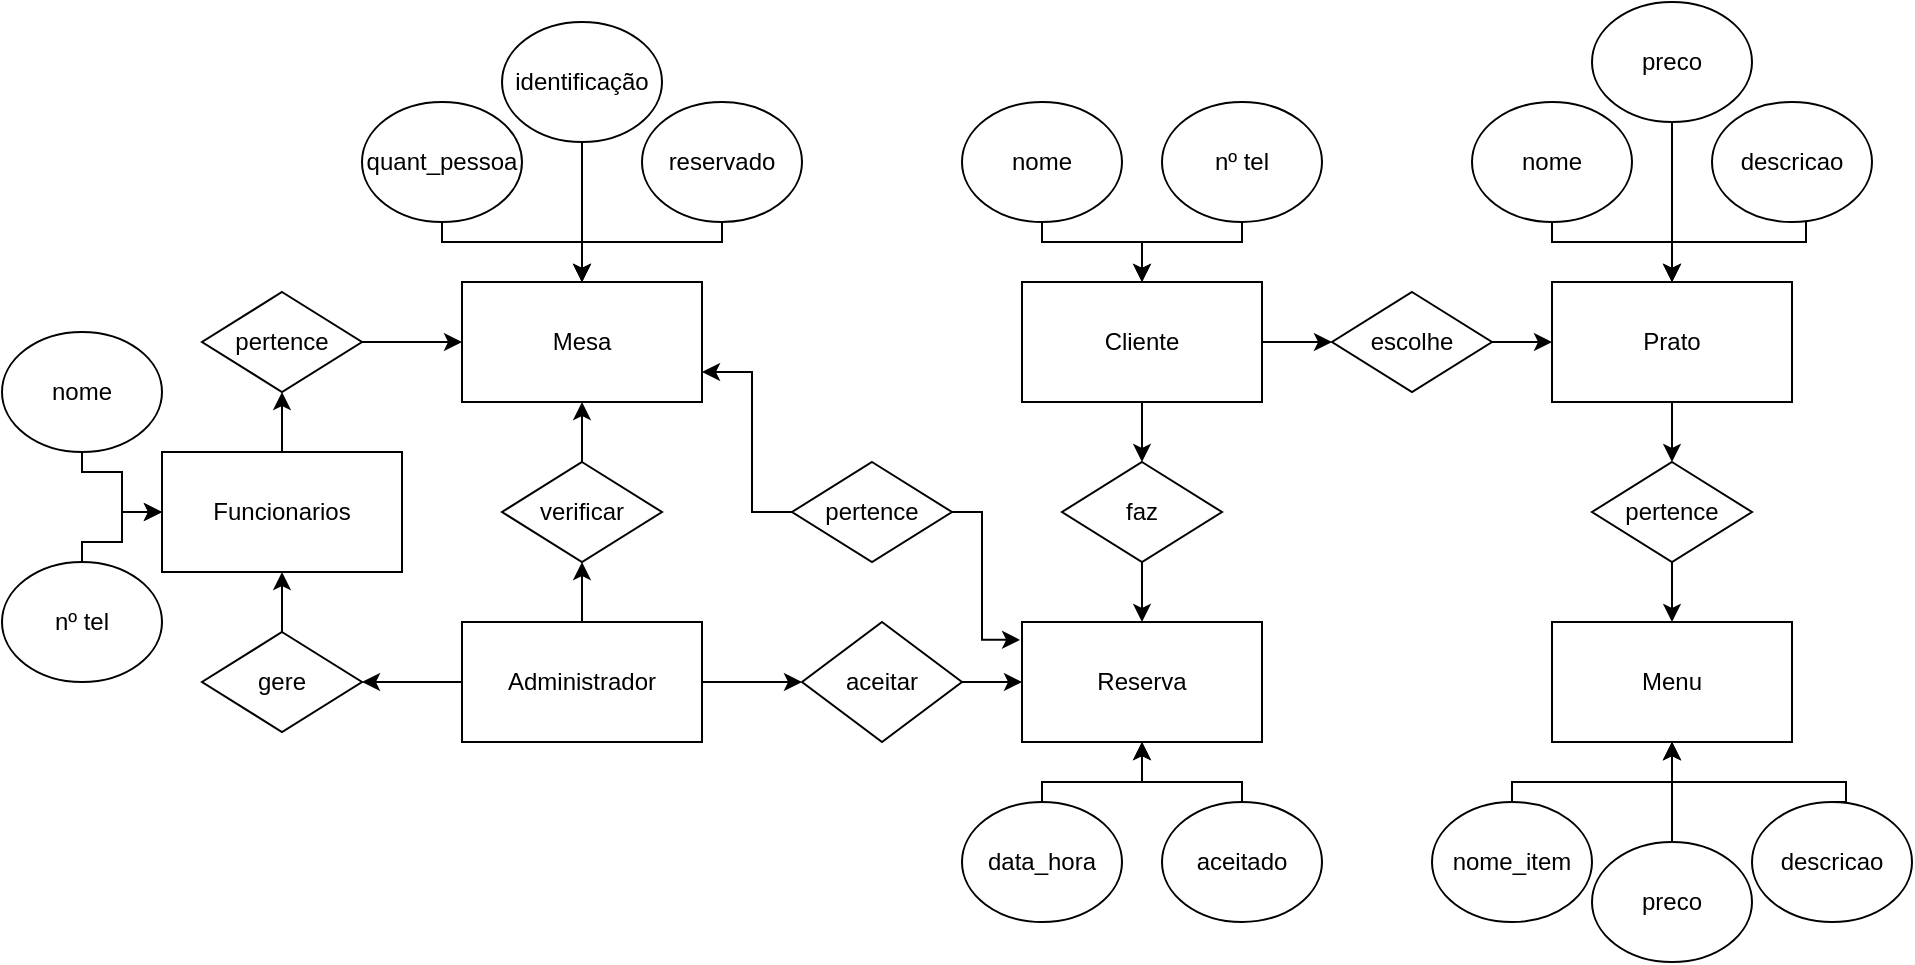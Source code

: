 <mxfile version="23.0.2" type="device">
  <diagram name="Página-1" id="G5Ln0D2b9vEsbkWDzeTY">
    <mxGraphModel dx="1984" dy="728" grid="1" gridSize="10" guides="1" tooltips="1" connect="1" arrows="1" fold="1" page="1" pageScale="1" pageWidth="827" pageHeight="1169" math="0" shadow="0">
      <root>
        <mxCell id="0" />
        <mxCell id="1" parent="0" />
        <mxCell id="VKCqac1NkRgXkJCxuq_p-1" value="&lt;div&gt;Mesa&lt;/div&gt;" style="rounded=0;whiteSpace=wrap;html=1;" vertex="1" parent="1">
          <mxGeometry x="115" y="210" width="120" height="60" as="geometry" />
        </mxCell>
        <mxCell id="VKCqac1NkRgXkJCxuq_p-2" style="edgeStyle=orthogonalEdgeStyle;rounded=0;orthogonalLoop=1;jettySize=auto;html=1;exitX=0.5;exitY=1;exitDx=0;exitDy=0;" edge="1" parent="1" source="VKCqac1NkRgXkJCxuq_p-3">
          <mxGeometry relative="1" as="geometry">
            <mxPoint x="175" y="210" as="targetPoint" />
            <Array as="points">
              <mxPoint x="245" y="190" />
              <mxPoint x="175" y="190" />
            </Array>
          </mxGeometry>
        </mxCell>
        <mxCell id="VKCqac1NkRgXkJCxuq_p-3" value="reservado" style="ellipse;whiteSpace=wrap;html=1;" vertex="1" parent="1">
          <mxGeometry x="205" y="120" width="80" height="60" as="geometry" />
        </mxCell>
        <mxCell id="VKCqac1NkRgXkJCxuq_p-4" style="edgeStyle=orthogonalEdgeStyle;rounded=0;orthogonalLoop=1;jettySize=auto;html=1;exitX=0.5;exitY=1;exitDx=0;exitDy=0;entryX=0.5;entryY=0;entryDx=0;entryDy=0;" edge="1" parent="1" source="VKCqac1NkRgXkJCxuq_p-5" target="VKCqac1NkRgXkJCxuq_p-1">
          <mxGeometry relative="1" as="geometry">
            <Array as="points">
              <mxPoint x="105" y="190" />
              <mxPoint x="175" y="190" />
            </Array>
          </mxGeometry>
        </mxCell>
        <mxCell id="VKCqac1NkRgXkJCxuq_p-5" value="quant_pessoa" style="ellipse;whiteSpace=wrap;html=1;" vertex="1" parent="1">
          <mxGeometry x="65" y="120" width="80" height="60" as="geometry" />
        </mxCell>
        <mxCell id="VKCqac1NkRgXkJCxuq_p-6" style="edgeStyle=orthogonalEdgeStyle;rounded=0;orthogonalLoop=1;jettySize=auto;html=1;entryX=0.5;entryY=0;entryDx=0;entryDy=0;" edge="1" parent="1" source="VKCqac1NkRgXkJCxuq_p-7" target="VKCqac1NkRgXkJCxuq_p-27">
          <mxGeometry relative="1" as="geometry" />
        </mxCell>
        <mxCell id="VKCqac1NkRgXkJCxuq_p-89" style="edgeStyle=orthogonalEdgeStyle;rounded=0;orthogonalLoop=1;jettySize=auto;html=1;entryX=0;entryY=0.5;entryDx=0;entryDy=0;" edge="1" parent="1" source="VKCqac1NkRgXkJCxuq_p-7" target="VKCqac1NkRgXkJCxuq_p-88">
          <mxGeometry relative="1" as="geometry" />
        </mxCell>
        <mxCell id="VKCqac1NkRgXkJCxuq_p-7" value="Cliente" style="rounded=0;whiteSpace=wrap;html=1;" vertex="1" parent="1">
          <mxGeometry x="395" y="210" width="120" height="60" as="geometry" />
        </mxCell>
        <mxCell id="VKCqac1NkRgXkJCxuq_p-8" style="edgeStyle=orthogonalEdgeStyle;rounded=0;orthogonalLoop=1;jettySize=auto;html=1;entryX=0.5;entryY=0;entryDx=0;entryDy=0;" edge="1" parent="1" source="VKCqac1NkRgXkJCxuq_p-9" target="VKCqac1NkRgXkJCxuq_p-7">
          <mxGeometry relative="1" as="geometry">
            <Array as="points">
              <mxPoint x="405" y="190" />
              <mxPoint x="455" y="190" />
            </Array>
          </mxGeometry>
        </mxCell>
        <mxCell id="VKCqac1NkRgXkJCxuq_p-9" value="nome" style="ellipse;whiteSpace=wrap;html=1;" vertex="1" parent="1">
          <mxGeometry x="365" y="120" width="80" height="60" as="geometry" />
        </mxCell>
        <mxCell id="VKCqac1NkRgXkJCxuq_p-10" style="edgeStyle=orthogonalEdgeStyle;rounded=0;orthogonalLoop=1;jettySize=auto;html=1;entryX=0.5;entryY=0;entryDx=0;entryDy=0;" edge="1" parent="1" source="VKCqac1NkRgXkJCxuq_p-11" target="VKCqac1NkRgXkJCxuq_p-7">
          <mxGeometry relative="1" as="geometry">
            <Array as="points">
              <mxPoint x="505" y="190" />
              <mxPoint x="455" y="190" />
            </Array>
          </mxGeometry>
        </mxCell>
        <mxCell id="VKCqac1NkRgXkJCxuq_p-11" value="nº tel" style="ellipse;whiteSpace=wrap;html=1;" vertex="1" parent="1">
          <mxGeometry x="465" y="120" width="80" height="60" as="geometry" />
        </mxCell>
        <mxCell id="VKCqac1NkRgXkJCxuq_p-12" style="edgeStyle=orthogonalEdgeStyle;rounded=0;orthogonalLoop=1;jettySize=auto;html=1;" edge="1" parent="1" source="VKCqac1NkRgXkJCxuq_p-13">
          <mxGeometry relative="1" as="geometry">
            <mxPoint x="175" y="210" as="targetPoint" />
          </mxGeometry>
        </mxCell>
        <mxCell id="VKCqac1NkRgXkJCxuq_p-13" value="identificação" style="ellipse;whiteSpace=wrap;html=1;" vertex="1" parent="1">
          <mxGeometry x="135" y="80" width="80" height="60" as="geometry" />
        </mxCell>
        <mxCell id="VKCqac1NkRgXkJCxuq_p-14" value="Reserva" style="rounded=0;whiteSpace=wrap;html=1;" vertex="1" parent="1">
          <mxGeometry x="395" y="380" width="120" height="60" as="geometry" />
        </mxCell>
        <mxCell id="VKCqac1NkRgXkJCxuq_p-15" style="edgeStyle=orthogonalEdgeStyle;rounded=0;orthogonalLoop=1;jettySize=auto;html=1;" edge="1" parent="1" source="VKCqac1NkRgXkJCxuq_p-16" target="VKCqac1NkRgXkJCxuq_p-14">
          <mxGeometry relative="1" as="geometry">
            <Array as="points">
              <mxPoint x="405" y="460" />
              <mxPoint x="455" y="460" />
            </Array>
          </mxGeometry>
        </mxCell>
        <mxCell id="VKCqac1NkRgXkJCxuq_p-16" value="data_hora" style="ellipse;whiteSpace=wrap;html=1;" vertex="1" parent="1">
          <mxGeometry x="365" y="470" width="80" height="60" as="geometry" />
        </mxCell>
        <mxCell id="VKCqac1NkRgXkJCxuq_p-17" style="edgeStyle=orthogonalEdgeStyle;rounded=0;orthogonalLoop=1;jettySize=auto;html=1;entryX=0.5;entryY=1;entryDx=0;entryDy=0;" edge="1" parent="1" source="VKCqac1NkRgXkJCxuq_p-18" target="VKCqac1NkRgXkJCxuq_p-14">
          <mxGeometry relative="1" as="geometry">
            <Array as="points">
              <mxPoint x="505" y="460" />
              <mxPoint x="455" y="460" />
            </Array>
          </mxGeometry>
        </mxCell>
        <mxCell id="VKCqac1NkRgXkJCxuq_p-18" value="aceitado" style="ellipse;whiteSpace=wrap;html=1;" vertex="1" parent="1">
          <mxGeometry x="465" y="470" width="80" height="60" as="geometry" />
        </mxCell>
        <mxCell id="VKCqac1NkRgXkJCxuq_p-19" style="edgeStyle=orthogonalEdgeStyle;rounded=0;orthogonalLoop=1;jettySize=auto;html=1;entryX=0;entryY=0.5;entryDx=0;entryDy=0;" edge="1" parent="1" source="VKCqac1NkRgXkJCxuq_p-21" target="VKCqac1NkRgXkJCxuq_p-23">
          <mxGeometry relative="1" as="geometry" />
        </mxCell>
        <mxCell id="VKCqac1NkRgXkJCxuq_p-20" style="edgeStyle=orthogonalEdgeStyle;rounded=0;orthogonalLoop=1;jettySize=auto;html=1;entryX=0.5;entryY=1;entryDx=0;entryDy=0;" edge="1" parent="1" source="VKCqac1NkRgXkJCxuq_p-21" target="VKCqac1NkRgXkJCxuq_p-25">
          <mxGeometry relative="1" as="geometry" />
        </mxCell>
        <mxCell id="VKCqac1NkRgXkJCxuq_p-105" style="edgeStyle=orthogonalEdgeStyle;rounded=0;orthogonalLoop=1;jettySize=auto;html=1;entryX=1;entryY=0.5;entryDx=0;entryDy=0;" edge="1" parent="1" source="VKCqac1NkRgXkJCxuq_p-21" target="VKCqac1NkRgXkJCxuq_p-104">
          <mxGeometry relative="1" as="geometry" />
        </mxCell>
        <mxCell id="VKCqac1NkRgXkJCxuq_p-21" value="Administrador" style="rounded=0;whiteSpace=wrap;html=1;" vertex="1" parent="1">
          <mxGeometry x="115" y="380" width="120" height="60" as="geometry" />
        </mxCell>
        <mxCell id="VKCqac1NkRgXkJCxuq_p-22" style="edgeStyle=orthogonalEdgeStyle;rounded=0;orthogonalLoop=1;jettySize=auto;html=1;entryX=0;entryY=0.5;entryDx=0;entryDy=0;" edge="1" parent="1" source="VKCqac1NkRgXkJCxuq_p-23" target="VKCqac1NkRgXkJCxuq_p-14">
          <mxGeometry relative="1" as="geometry" />
        </mxCell>
        <mxCell id="VKCqac1NkRgXkJCxuq_p-23" value="aceitar" style="rhombus;whiteSpace=wrap;html=1;" vertex="1" parent="1">
          <mxGeometry x="285" y="380" width="80" height="60" as="geometry" />
        </mxCell>
        <mxCell id="VKCqac1NkRgXkJCxuq_p-24" style="edgeStyle=orthogonalEdgeStyle;rounded=0;orthogonalLoop=1;jettySize=auto;html=1;entryX=0.5;entryY=1;entryDx=0;entryDy=0;" edge="1" parent="1" source="VKCqac1NkRgXkJCxuq_p-25" target="VKCqac1NkRgXkJCxuq_p-1">
          <mxGeometry relative="1" as="geometry" />
        </mxCell>
        <mxCell id="VKCqac1NkRgXkJCxuq_p-25" value="verificar" style="rhombus;whiteSpace=wrap;html=1;" vertex="1" parent="1">
          <mxGeometry x="135" y="300" width="80" height="50" as="geometry" />
        </mxCell>
        <mxCell id="VKCqac1NkRgXkJCxuq_p-26" style="edgeStyle=orthogonalEdgeStyle;rounded=0;orthogonalLoop=1;jettySize=auto;html=1;entryX=0.5;entryY=0;entryDx=0;entryDy=0;" edge="1" parent="1" source="VKCqac1NkRgXkJCxuq_p-27" target="VKCqac1NkRgXkJCxuq_p-14">
          <mxGeometry relative="1" as="geometry" />
        </mxCell>
        <mxCell id="VKCqac1NkRgXkJCxuq_p-27" value="faz" style="rhombus;whiteSpace=wrap;html=1;" vertex="1" parent="1">
          <mxGeometry x="415" y="300" width="80" height="50" as="geometry" />
        </mxCell>
        <mxCell id="VKCqac1NkRgXkJCxuq_p-28" style="edgeStyle=orthogonalEdgeStyle;rounded=0;orthogonalLoop=1;jettySize=auto;html=1;entryX=-0.008;entryY=0.149;entryDx=0;entryDy=0;entryPerimeter=0;exitX=1;exitY=0.5;exitDx=0;exitDy=0;" edge="1" parent="1" source="VKCqac1NkRgXkJCxuq_p-30" target="VKCqac1NkRgXkJCxuq_p-14">
          <mxGeometry relative="1" as="geometry">
            <Array as="points">
              <mxPoint x="375" y="325" />
              <mxPoint x="375" y="389" />
            </Array>
          </mxGeometry>
        </mxCell>
        <mxCell id="VKCqac1NkRgXkJCxuq_p-29" style="edgeStyle=orthogonalEdgeStyle;rounded=0;orthogonalLoop=1;jettySize=auto;html=1;entryX=1;entryY=0.75;entryDx=0;entryDy=0;" edge="1" parent="1" source="VKCqac1NkRgXkJCxuq_p-30" target="VKCqac1NkRgXkJCxuq_p-1">
          <mxGeometry relative="1" as="geometry">
            <Array as="points">
              <mxPoint x="260" y="325" />
              <mxPoint x="260" y="255" />
            </Array>
          </mxGeometry>
        </mxCell>
        <mxCell id="VKCqac1NkRgXkJCxuq_p-30" value="pertence" style="rhombus;whiteSpace=wrap;html=1;" vertex="1" parent="1">
          <mxGeometry x="280" y="300" width="80" height="50" as="geometry" />
        </mxCell>
        <mxCell id="VKCqac1NkRgXkJCxuq_p-31" value="Menu" style="rounded=0;whiteSpace=wrap;html=1;" vertex="1" parent="1">
          <mxGeometry x="660" y="380" width="120" height="60" as="geometry" />
        </mxCell>
        <mxCell id="VKCqac1NkRgXkJCxuq_p-77" style="edgeStyle=orthogonalEdgeStyle;rounded=0;orthogonalLoop=1;jettySize=auto;html=1;entryX=0.5;entryY=1;entryDx=0;entryDy=0;exitX=0.5;exitY=0;exitDx=0;exitDy=0;" edge="1" parent="1" source="VKCqac1NkRgXkJCxuq_p-33" target="VKCqac1NkRgXkJCxuq_p-31">
          <mxGeometry relative="1" as="geometry">
            <Array as="points">
              <mxPoint x="640" y="460" />
              <mxPoint x="720" y="460" />
            </Array>
          </mxGeometry>
        </mxCell>
        <mxCell id="VKCqac1NkRgXkJCxuq_p-33" value="nome_item" style="ellipse;whiteSpace=wrap;html=1;" vertex="1" parent="1">
          <mxGeometry x="600" y="470" width="80" height="60" as="geometry" />
        </mxCell>
        <mxCell id="VKCqac1NkRgXkJCxuq_p-78" style="edgeStyle=orthogonalEdgeStyle;rounded=0;orthogonalLoop=1;jettySize=auto;html=1;entryX=0.5;entryY=1;entryDx=0;entryDy=0;exitX=0.5;exitY=0;exitDx=0;exitDy=0;" edge="1" parent="1" source="VKCqac1NkRgXkJCxuq_p-36" target="VKCqac1NkRgXkJCxuq_p-31">
          <mxGeometry relative="1" as="geometry">
            <Array as="points">
              <mxPoint x="807" y="460" />
              <mxPoint x="720" y="460" />
            </Array>
          </mxGeometry>
        </mxCell>
        <mxCell id="VKCqac1NkRgXkJCxuq_p-36" value="descricao" style="ellipse;whiteSpace=wrap;html=1;" vertex="1" parent="1">
          <mxGeometry x="760" y="470" width="80" height="60" as="geometry" />
        </mxCell>
        <mxCell id="VKCqac1NkRgXkJCxuq_p-79" style="edgeStyle=orthogonalEdgeStyle;rounded=0;orthogonalLoop=1;jettySize=auto;html=1;entryX=0.5;entryY=1;entryDx=0;entryDy=0;" edge="1" parent="1" source="VKCqac1NkRgXkJCxuq_p-38" target="VKCqac1NkRgXkJCxuq_p-31">
          <mxGeometry relative="1" as="geometry" />
        </mxCell>
        <mxCell id="VKCqac1NkRgXkJCxuq_p-38" value="preco" style="ellipse;whiteSpace=wrap;html=1;" vertex="1" parent="1">
          <mxGeometry x="680" y="490" width="80" height="60" as="geometry" />
        </mxCell>
        <mxCell id="VKCqac1NkRgXkJCxuq_p-102" style="edgeStyle=orthogonalEdgeStyle;rounded=0;orthogonalLoop=1;jettySize=auto;html=1;entryX=0.5;entryY=1;entryDx=0;entryDy=0;" edge="1" parent="1" source="VKCqac1NkRgXkJCxuq_p-40" target="VKCqac1NkRgXkJCxuq_p-101">
          <mxGeometry relative="1" as="geometry" />
        </mxCell>
        <mxCell id="VKCqac1NkRgXkJCxuq_p-40" value="Funcionarios" style="rounded=0;whiteSpace=wrap;html=1;" vertex="1" parent="1">
          <mxGeometry x="-35" y="295" width="120" height="60" as="geometry" />
        </mxCell>
        <mxCell id="VKCqac1NkRgXkJCxuq_p-95" style="edgeStyle=orthogonalEdgeStyle;rounded=0;orthogonalLoop=1;jettySize=auto;html=1;entryX=0;entryY=0.5;entryDx=0;entryDy=0;exitX=0.5;exitY=1;exitDx=0;exitDy=0;" edge="1" parent="1" source="VKCqac1NkRgXkJCxuq_p-41" target="VKCqac1NkRgXkJCxuq_p-40">
          <mxGeometry relative="1" as="geometry">
            <Array as="points">
              <mxPoint x="-75" y="305" />
              <mxPoint x="-55" y="305" />
              <mxPoint x="-55" y="325" />
            </Array>
          </mxGeometry>
        </mxCell>
        <mxCell id="VKCqac1NkRgXkJCxuq_p-41" value="nome" style="ellipse;whiteSpace=wrap;html=1;" vertex="1" parent="1">
          <mxGeometry x="-115" y="235" width="80" height="60" as="geometry" />
        </mxCell>
        <mxCell id="VKCqac1NkRgXkJCxuq_p-96" style="edgeStyle=orthogonalEdgeStyle;rounded=0;orthogonalLoop=1;jettySize=auto;html=1;entryX=0;entryY=0.5;entryDx=0;entryDy=0;exitX=0.5;exitY=0;exitDx=0;exitDy=0;" edge="1" parent="1" source="VKCqac1NkRgXkJCxuq_p-45" target="VKCqac1NkRgXkJCxuq_p-40">
          <mxGeometry relative="1" as="geometry">
            <Array as="points">
              <mxPoint x="-75" y="340" />
              <mxPoint x="-55" y="340" />
              <mxPoint x="-55" y="325" />
            </Array>
          </mxGeometry>
        </mxCell>
        <mxCell id="VKCqac1NkRgXkJCxuq_p-45" value="nº tel" style="ellipse;whiteSpace=wrap;html=1;" vertex="1" parent="1">
          <mxGeometry x="-115" y="350" width="80" height="60" as="geometry" />
        </mxCell>
        <mxCell id="VKCqac1NkRgXkJCxuq_p-85" style="edgeStyle=orthogonalEdgeStyle;rounded=0;orthogonalLoop=1;jettySize=auto;html=1;entryX=0.5;entryY=0;entryDx=0;entryDy=0;" edge="1" parent="1" source="VKCqac1NkRgXkJCxuq_p-54" target="VKCqac1NkRgXkJCxuq_p-84">
          <mxGeometry relative="1" as="geometry" />
        </mxCell>
        <mxCell id="VKCqac1NkRgXkJCxuq_p-54" value="Prato" style="rounded=0;whiteSpace=wrap;html=1;" vertex="1" parent="1">
          <mxGeometry x="660" y="210" width="120" height="60" as="geometry" />
        </mxCell>
        <mxCell id="VKCqac1NkRgXkJCxuq_p-86" style="edgeStyle=orthogonalEdgeStyle;rounded=0;orthogonalLoop=1;jettySize=auto;html=1;entryX=0.5;entryY=0;entryDx=0;entryDy=0;" edge="1" parent="1" source="VKCqac1NkRgXkJCxuq_p-84" target="VKCqac1NkRgXkJCxuq_p-31">
          <mxGeometry relative="1" as="geometry" />
        </mxCell>
        <mxCell id="VKCqac1NkRgXkJCxuq_p-84" value="pertence" style="rhombus;whiteSpace=wrap;html=1;" vertex="1" parent="1">
          <mxGeometry x="680" y="300" width="80" height="50" as="geometry" />
        </mxCell>
        <mxCell id="VKCqac1NkRgXkJCxuq_p-91" style="edgeStyle=orthogonalEdgeStyle;rounded=0;orthogonalLoop=1;jettySize=auto;html=1;entryX=0;entryY=0.5;entryDx=0;entryDy=0;" edge="1" parent="1" source="VKCqac1NkRgXkJCxuq_p-88" target="VKCqac1NkRgXkJCxuq_p-54">
          <mxGeometry relative="1" as="geometry" />
        </mxCell>
        <mxCell id="VKCqac1NkRgXkJCxuq_p-88" value="escolhe" style="rhombus;whiteSpace=wrap;html=1;" vertex="1" parent="1">
          <mxGeometry x="550" y="215" width="80" height="50" as="geometry" />
        </mxCell>
        <mxCell id="VKCqac1NkRgXkJCxuq_p-103" style="edgeStyle=orthogonalEdgeStyle;rounded=0;orthogonalLoop=1;jettySize=auto;html=1;entryX=0;entryY=0.5;entryDx=0;entryDy=0;" edge="1" parent="1" source="VKCqac1NkRgXkJCxuq_p-101" target="VKCqac1NkRgXkJCxuq_p-1">
          <mxGeometry relative="1" as="geometry" />
        </mxCell>
        <mxCell id="VKCqac1NkRgXkJCxuq_p-101" value="pertence" style="rhombus;whiteSpace=wrap;html=1;" vertex="1" parent="1">
          <mxGeometry x="-15" y="215" width="80" height="50" as="geometry" />
        </mxCell>
        <mxCell id="VKCqac1NkRgXkJCxuq_p-106" style="edgeStyle=orthogonalEdgeStyle;rounded=0;orthogonalLoop=1;jettySize=auto;html=1;entryX=0.5;entryY=1;entryDx=0;entryDy=0;" edge="1" parent="1" source="VKCqac1NkRgXkJCxuq_p-104" target="VKCqac1NkRgXkJCxuq_p-40">
          <mxGeometry relative="1" as="geometry" />
        </mxCell>
        <mxCell id="VKCqac1NkRgXkJCxuq_p-104" value="gere" style="rhombus;whiteSpace=wrap;html=1;" vertex="1" parent="1">
          <mxGeometry x="-15" y="385" width="80" height="50" as="geometry" />
        </mxCell>
        <mxCell id="VKCqac1NkRgXkJCxuq_p-108" style="edgeStyle=orthogonalEdgeStyle;rounded=0;orthogonalLoop=1;jettySize=auto;html=1;entryX=0.5;entryY=0;entryDx=0;entryDy=0;" edge="1" parent="1" source="VKCqac1NkRgXkJCxuq_p-107" target="VKCqac1NkRgXkJCxuq_p-54">
          <mxGeometry relative="1" as="geometry">
            <Array as="points">
              <mxPoint x="660" y="190" />
              <mxPoint x="720" y="190" />
            </Array>
          </mxGeometry>
        </mxCell>
        <mxCell id="VKCqac1NkRgXkJCxuq_p-107" value="nome" style="ellipse;whiteSpace=wrap;html=1;" vertex="1" parent="1">
          <mxGeometry x="620" y="120" width="80" height="60" as="geometry" />
        </mxCell>
        <mxCell id="VKCqac1NkRgXkJCxuq_p-110" style="edgeStyle=orthogonalEdgeStyle;rounded=0;orthogonalLoop=1;jettySize=auto;html=1;entryX=0.5;entryY=0;entryDx=0;entryDy=0;" edge="1" parent="1" source="VKCqac1NkRgXkJCxuq_p-109" target="VKCqac1NkRgXkJCxuq_p-54">
          <mxGeometry relative="1" as="geometry">
            <Array as="points">
              <mxPoint x="787" y="190" />
              <mxPoint x="720" y="190" />
            </Array>
          </mxGeometry>
        </mxCell>
        <mxCell id="VKCqac1NkRgXkJCxuq_p-109" value="descricao" style="ellipse;whiteSpace=wrap;html=1;" vertex="1" parent="1">
          <mxGeometry x="740" y="120" width="80" height="60" as="geometry" />
        </mxCell>
        <mxCell id="VKCqac1NkRgXkJCxuq_p-112" style="edgeStyle=orthogonalEdgeStyle;rounded=0;orthogonalLoop=1;jettySize=auto;html=1;" edge="1" parent="1" source="VKCqac1NkRgXkJCxuq_p-111">
          <mxGeometry relative="1" as="geometry">
            <mxPoint x="720" y="210.0" as="targetPoint" />
          </mxGeometry>
        </mxCell>
        <mxCell id="VKCqac1NkRgXkJCxuq_p-111" value="preco" style="ellipse;whiteSpace=wrap;html=1;" vertex="1" parent="1">
          <mxGeometry x="680" y="70" width="80" height="60" as="geometry" />
        </mxCell>
      </root>
    </mxGraphModel>
  </diagram>
</mxfile>
